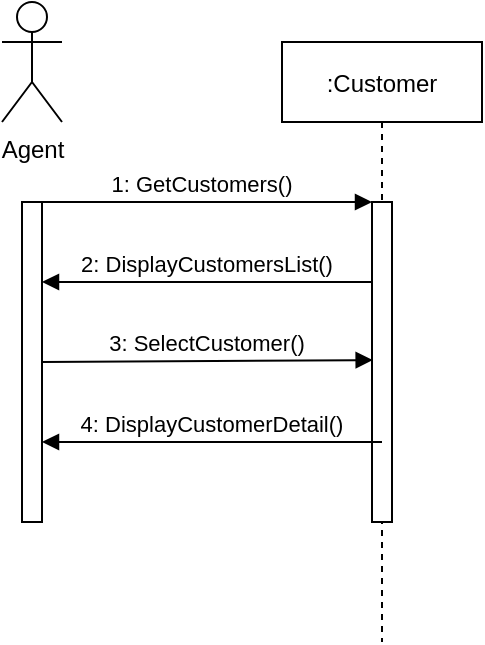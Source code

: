 <mxfile version="20.8.5" type="device"><diagram id="kgpKYQtTHZ0yAKxKKP6v" name="Page-1"><mxGraphModel dx="794" dy="391" grid="1" gridSize="10" guides="1" tooltips="1" connect="1" arrows="1" fold="1" page="1" pageScale="1" pageWidth="850" pageHeight="1100" math="0" shadow="0"><root><mxCell id="0"/><mxCell id="1" parent="0"/><mxCell id="3nuBFxr9cyL0pnOWT2aG-5" value=":Customer" style="shape=umlLifeline;perimeter=lifelinePerimeter;container=1;collapsible=0;recursiveResize=0;rounded=0;shadow=0;strokeWidth=1;" parent="1" vertex="1"><mxGeometry x="300" y="80" width="100" height="300" as="geometry"/></mxCell><mxCell id="3nuBFxr9cyL0pnOWT2aG-6" value="" style="points=[];perimeter=orthogonalPerimeter;rounded=0;shadow=0;strokeWidth=1;" parent="3nuBFxr9cyL0pnOWT2aG-5" vertex="1"><mxGeometry x="45" y="80" width="10" height="160" as="geometry"/></mxCell><mxCell id="3nuBFxr9cyL0pnOWT2aG-8" value="1: GetCustomers()" style="verticalAlign=bottom;endArrow=block;entryX=0;entryY=0;shadow=0;strokeWidth=1;" parent="1" target="3nuBFxr9cyL0pnOWT2aG-6" edge="1"><mxGeometry relative="1" as="geometry"><mxPoint x="175" y="160.0" as="sourcePoint"/></mxGeometry></mxCell><mxCell id="3nuBFxr9cyL0pnOWT2aG-9" value="2: DisplayCustomersList()" style="verticalAlign=bottom;endArrow=block;entryX=1;entryY=0;shadow=0;strokeWidth=1;" parent="1" source="3nuBFxr9cyL0pnOWT2aG-6" edge="1"><mxGeometry relative="1" as="geometry"><mxPoint x="240" y="200" as="sourcePoint"/><mxPoint x="180" y="200" as="targetPoint"/></mxGeometry></mxCell><mxCell id="9lEH044gwSkKvFZ8516d-1" value="" style="html=1;points=[];perimeter=orthogonalPerimeter;" vertex="1" parent="1"><mxGeometry x="170" y="160" width="10" height="160" as="geometry"/></mxCell><mxCell id="9lEH044gwSkKvFZ8516d-3" value="Agent" style="shape=umlActor;verticalLabelPosition=bottom;verticalAlign=top;html=1;" vertex="1" parent="1"><mxGeometry x="160" y="60" width="30" height="60" as="geometry"/></mxCell><mxCell id="9lEH044gwSkKvFZ8516d-4" value="3: SelectCustomer()" style="verticalAlign=bottom;endArrow=block;shadow=0;strokeWidth=1;entryX=0.033;entryY=0.494;entryDx=0;entryDy=0;entryPerimeter=0;" edge="1" parent="1" target="3nuBFxr9cyL0pnOWT2aG-6"><mxGeometry relative="1" as="geometry"><mxPoint x="180" y="240.0" as="sourcePoint"/><mxPoint x="340" y="240" as="targetPoint"/></mxGeometry></mxCell><mxCell id="9lEH044gwSkKvFZ8516d-5" value="4: DisplayCustomerDetail()" style="verticalAlign=bottom;endArrow=block;shadow=0;strokeWidth=1;" edge="1" parent="1"><mxGeometry relative="1" as="geometry"><mxPoint x="350" y="280" as="sourcePoint"/><mxPoint x="180" y="280" as="targetPoint"/></mxGeometry></mxCell></root></mxGraphModel></diagram></mxfile>